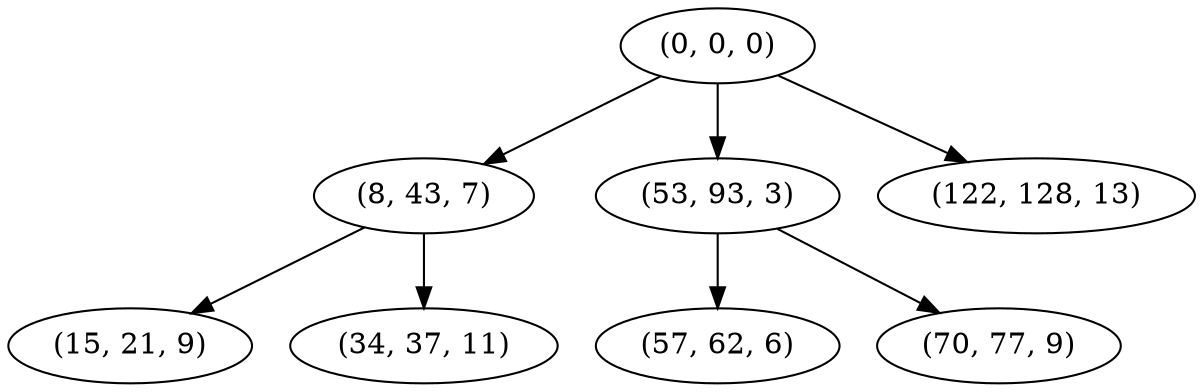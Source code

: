 digraph tree {
    "(0, 0, 0)";
    "(8, 43, 7)";
    "(15, 21, 9)";
    "(34, 37, 11)";
    "(53, 93, 3)";
    "(57, 62, 6)";
    "(70, 77, 9)";
    "(122, 128, 13)";
    "(0, 0, 0)" -> "(8, 43, 7)";
    "(0, 0, 0)" -> "(53, 93, 3)";
    "(0, 0, 0)" -> "(122, 128, 13)";
    "(8, 43, 7)" -> "(15, 21, 9)";
    "(8, 43, 7)" -> "(34, 37, 11)";
    "(53, 93, 3)" -> "(57, 62, 6)";
    "(53, 93, 3)" -> "(70, 77, 9)";
}
